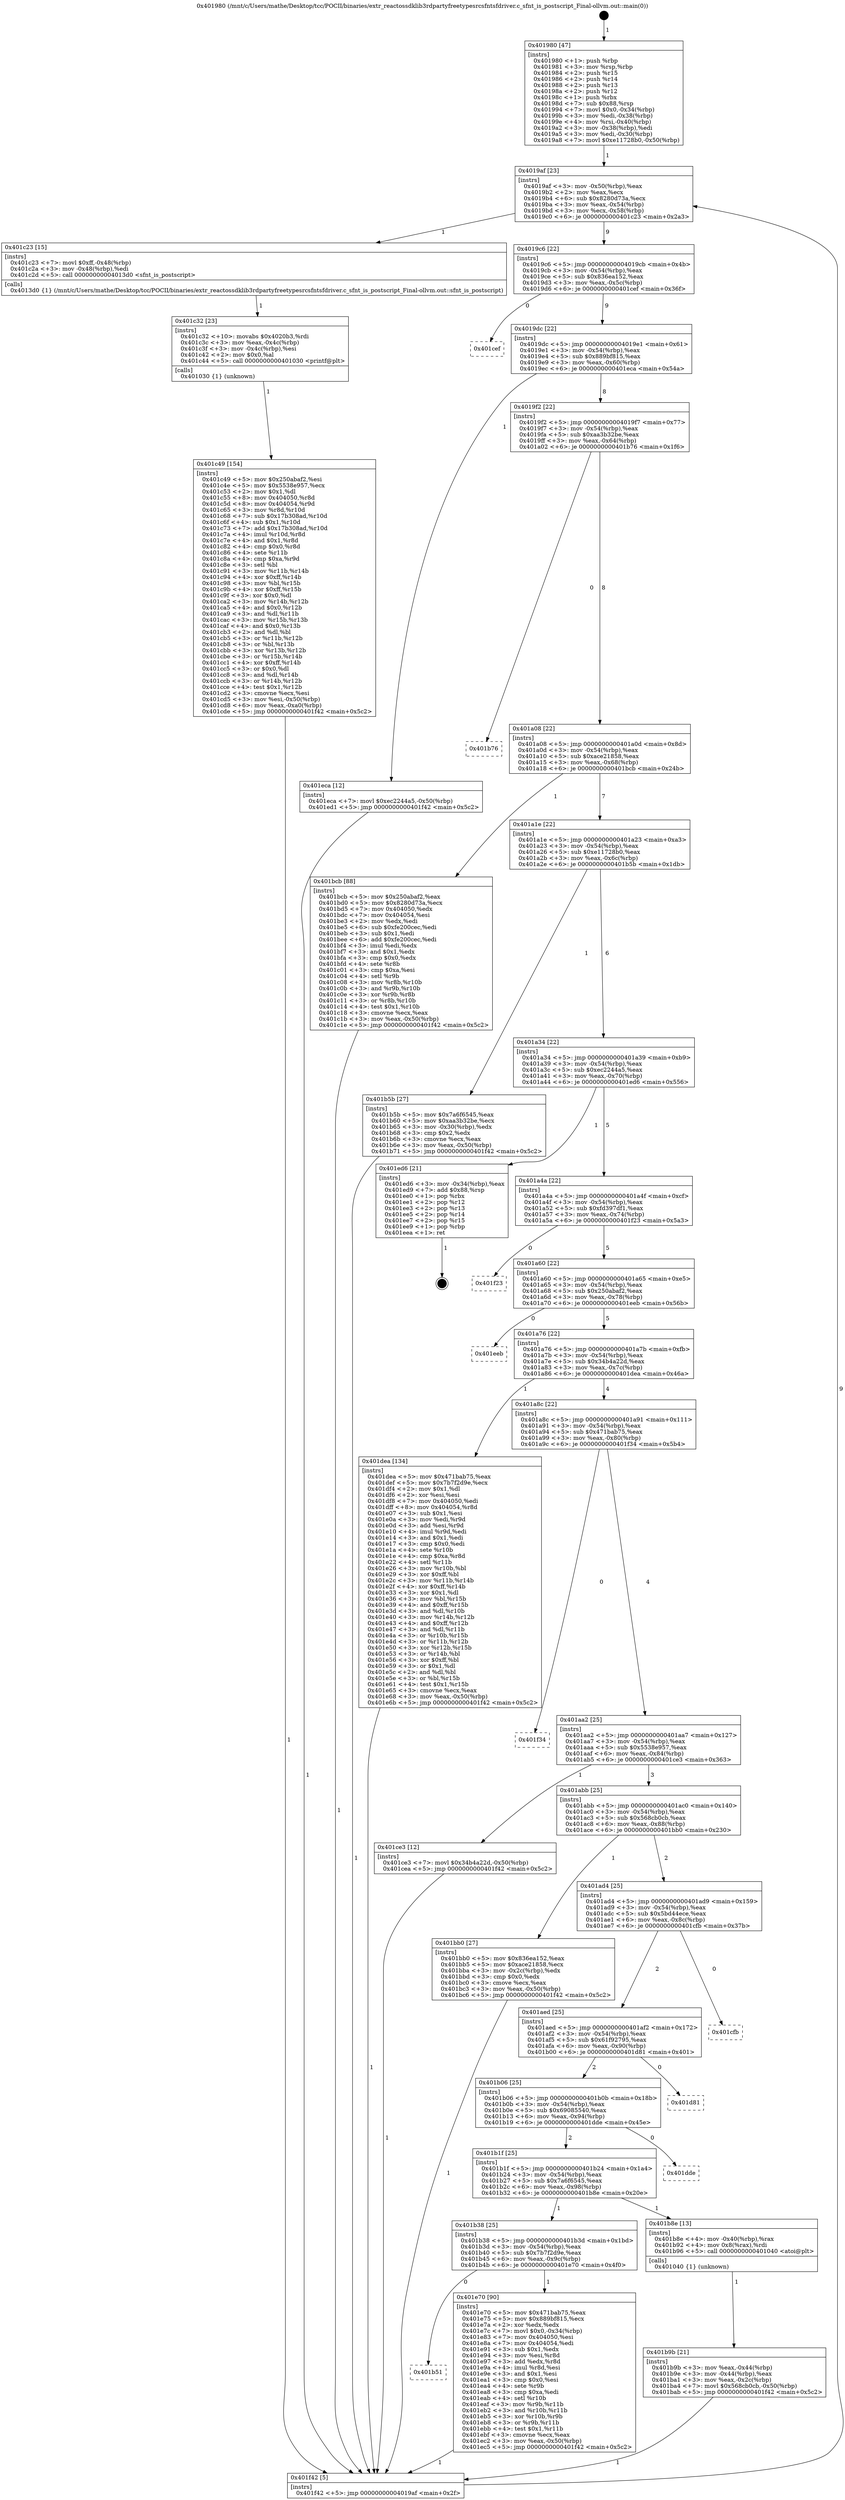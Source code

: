 digraph "0x401980" {
  label = "0x401980 (/mnt/c/Users/mathe/Desktop/tcc/POCII/binaries/extr_reactossdklib3rdpartyfreetypesrcsfntsfdriver.c_sfnt_is_postscript_Final-ollvm.out::main(0))"
  labelloc = "t"
  node[shape=record]

  Entry [label="",width=0.3,height=0.3,shape=circle,fillcolor=black,style=filled]
  "0x4019af" [label="{
     0x4019af [23]\l
     | [instrs]\l
     &nbsp;&nbsp;0x4019af \<+3\>: mov -0x50(%rbp),%eax\l
     &nbsp;&nbsp;0x4019b2 \<+2\>: mov %eax,%ecx\l
     &nbsp;&nbsp;0x4019b4 \<+6\>: sub $0x8280d73a,%ecx\l
     &nbsp;&nbsp;0x4019ba \<+3\>: mov %eax,-0x54(%rbp)\l
     &nbsp;&nbsp;0x4019bd \<+3\>: mov %ecx,-0x58(%rbp)\l
     &nbsp;&nbsp;0x4019c0 \<+6\>: je 0000000000401c23 \<main+0x2a3\>\l
  }"]
  "0x401c23" [label="{
     0x401c23 [15]\l
     | [instrs]\l
     &nbsp;&nbsp;0x401c23 \<+7\>: movl $0xff,-0x48(%rbp)\l
     &nbsp;&nbsp;0x401c2a \<+3\>: mov -0x48(%rbp),%edi\l
     &nbsp;&nbsp;0x401c2d \<+5\>: call 00000000004013d0 \<sfnt_is_postscript\>\l
     | [calls]\l
     &nbsp;&nbsp;0x4013d0 \{1\} (/mnt/c/Users/mathe/Desktop/tcc/POCII/binaries/extr_reactossdklib3rdpartyfreetypesrcsfntsfdriver.c_sfnt_is_postscript_Final-ollvm.out::sfnt_is_postscript)\l
  }"]
  "0x4019c6" [label="{
     0x4019c6 [22]\l
     | [instrs]\l
     &nbsp;&nbsp;0x4019c6 \<+5\>: jmp 00000000004019cb \<main+0x4b\>\l
     &nbsp;&nbsp;0x4019cb \<+3\>: mov -0x54(%rbp),%eax\l
     &nbsp;&nbsp;0x4019ce \<+5\>: sub $0x836ea152,%eax\l
     &nbsp;&nbsp;0x4019d3 \<+3\>: mov %eax,-0x5c(%rbp)\l
     &nbsp;&nbsp;0x4019d6 \<+6\>: je 0000000000401cef \<main+0x36f\>\l
  }"]
  Exit [label="",width=0.3,height=0.3,shape=circle,fillcolor=black,style=filled,peripheries=2]
  "0x401cef" [label="{
     0x401cef\l
  }", style=dashed]
  "0x4019dc" [label="{
     0x4019dc [22]\l
     | [instrs]\l
     &nbsp;&nbsp;0x4019dc \<+5\>: jmp 00000000004019e1 \<main+0x61\>\l
     &nbsp;&nbsp;0x4019e1 \<+3\>: mov -0x54(%rbp),%eax\l
     &nbsp;&nbsp;0x4019e4 \<+5\>: sub $0x889bf815,%eax\l
     &nbsp;&nbsp;0x4019e9 \<+3\>: mov %eax,-0x60(%rbp)\l
     &nbsp;&nbsp;0x4019ec \<+6\>: je 0000000000401eca \<main+0x54a\>\l
  }"]
  "0x401b51" [label="{
     0x401b51\l
  }", style=dashed]
  "0x401eca" [label="{
     0x401eca [12]\l
     | [instrs]\l
     &nbsp;&nbsp;0x401eca \<+7\>: movl $0xec2244a5,-0x50(%rbp)\l
     &nbsp;&nbsp;0x401ed1 \<+5\>: jmp 0000000000401f42 \<main+0x5c2\>\l
  }"]
  "0x4019f2" [label="{
     0x4019f2 [22]\l
     | [instrs]\l
     &nbsp;&nbsp;0x4019f2 \<+5\>: jmp 00000000004019f7 \<main+0x77\>\l
     &nbsp;&nbsp;0x4019f7 \<+3\>: mov -0x54(%rbp),%eax\l
     &nbsp;&nbsp;0x4019fa \<+5\>: sub $0xaa3b32be,%eax\l
     &nbsp;&nbsp;0x4019ff \<+3\>: mov %eax,-0x64(%rbp)\l
     &nbsp;&nbsp;0x401a02 \<+6\>: je 0000000000401b76 \<main+0x1f6\>\l
  }"]
  "0x401e70" [label="{
     0x401e70 [90]\l
     | [instrs]\l
     &nbsp;&nbsp;0x401e70 \<+5\>: mov $0x471bab75,%eax\l
     &nbsp;&nbsp;0x401e75 \<+5\>: mov $0x889bf815,%ecx\l
     &nbsp;&nbsp;0x401e7a \<+2\>: xor %edx,%edx\l
     &nbsp;&nbsp;0x401e7c \<+7\>: movl $0x0,-0x34(%rbp)\l
     &nbsp;&nbsp;0x401e83 \<+7\>: mov 0x404050,%esi\l
     &nbsp;&nbsp;0x401e8a \<+7\>: mov 0x404054,%edi\l
     &nbsp;&nbsp;0x401e91 \<+3\>: sub $0x1,%edx\l
     &nbsp;&nbsp;0x401e94 \<+3\>: mov %esi,%r8d\l
     &nbsp;&nbsp;0x401e97 \<+3\>: add %edx,%r8d\l
     &nbsp;&nbsp;0x401e9a \<+4\>: imul %r8d,%esi\l
     &nbsp;&nbsp;0x401e9e \<+3\>: and $0x1,%esi\l
     &nbsp;&nbsp;0x401ea1 \<+3\>: cmp $0x0,%esi\l
     &nbsp;&nbsp;0x401ea4 \<+4\>: sete %r9b\l
     &nbsp;&nbsp;0x401ea8 \<+3\>: cmp $0xa,%edi\l
     &nbsp;&nbsp;0x401eab \<+4\>: setl %r10b\l
     &nbsp;&nbsp;0x401eaf \<+3\>: mov %r9b,%r11b\l
     &nbsp;&nbsp;0x401eb2 \<+3\>: and %r10b,%r11b\l
     &nbsp;&nbsp;0x401eb5 \<+3\>: xor %r10b,%r9b\l
     &nbsp;&nbsp;0x401eb8 \<+3\>: or %r9b,%r11b\l
     &nbsp;&nbsp;0x401ebb \<+4\>: test $0x1,%r11b\l
     &nbsp;&nbsp;0x401ebf \<+3\>: cmovne %ecx,%eax\l
     &nbsp;&nbsp;0x401ec2 \<+3\>: mov %eax,-0x50(%rbp)\l
     &nbsp;&nbsp;0x401ec5 \<+5\>: jmp 0000000000401f42 \<main+0x5c2\>\l
  }"]
  "0x401b76" [label="{
     0x401b76\l
  }", style=dashed]
  "0x401a08" [label="{
     0x401a08 [22]\l
     | [instrs]\l
     &nbsp;&nbsp;0x401a08 \<+5\>: jmp 0000000000401a0d \<main+0x8d\>\l
     &nbsp;&nbsp;0x401a0d \<+3\>: mov -0x54(%rbp),%eax\l
     &nbsp;&nbsp;0x401a10 \<+5\>: sub $0xace21858,%eax\l
     &nbsp;&nbsp;0x401a15 \<+3\>: mov %eax,-0x68(%rbp)\l
     &nbsp;&nbsp;0x401a18 \<+6\>: je 0000000000401bcb \<main+0x24b\>\l
  }"]
  "0x401c49" [label="{
     0x401c49 [154]\l
     | [instrs]\l
     &nbsp;&nbsp;0x401c49 \<+5\>: mov $0x250abaf2,%esi\l
     &nbsp;&nbsp;0x401c4e \<+5\>: mov $0x5538e957,%ecx\l
     &nbsp;&nbsp;0x401c53 \<+2\>: mov $0x1,%dl\l
     &nbsp;&nbsp;0x401c55 \<+8\>: mov 0x404050,%r8d\l
     &nbsp;&nbsp;0x401c5d \<+8\>: mov 0x404054,%r9d\l
     &nbsp;&nbsp;0x401c65 \<+3\>: mov %r8d,%r10d\l
     &nbsp;&nbsp;0x401c68 \<+7\>: sub $0x17b308ad,%r10d\l
     &nbsp;&nbsp;0x401c6f \<+4\>: sub $0x1,%r10d\l
     &nbsp;&nbsp;0x401c73 \<+7\>: add $0x17b308ad,%r10d\l
     &nbsp;&nbsp;0x401c7a \<+4\>: imul %r10d,%r8d\l
     &nbsp;&nbsp;0x401c7e \<+4\>: and $0x1,%r8d\l
     &nbsp;&nbsp;0x401c82 \<+4\>: cmp $0x0,%r8d\l
     &nbsp;&nbsp;0x401c86 \<+4\>: sete %r11b\l
     &nbsp;&nbsp;0x401c8a \<+4\>: cmp $0xa,%r9d\l
     &nbsp;&nbsp;0x401c8e \<+3\>: setl %bl\l
     &nbsp;&nbsp;0x401c91 \<+3\>: mov %r11b,%r14b\l
     &nbsp;&nbsp;0x401c94 \<+4\>: xor $0xff,%r14b\l
     &nbsp;&nbsp;0x401c98 \<+3\>: mov %bl,%r15b\l
     &nbsp;&nbsp;0x401c9b \<+4\>: xor $0xff,%r15b\l
     &nbsp;&nbsp;0x401c9f \<+3\>: xor $0x0,%dl\l
     &nbsp;&nbsp;0x401ca2 \<+3\>: mov %r14b,%r12b\l
     &nbsp;&nbsp;0x401ca5 \<+4\>: and $0x0,%r12b\l
     &nbsp;&nbsp;0x401ca9 \<+3\>: and %dl,%r11b\l
     &nbsp;&nbsp;0x401cac \<+3\>: mov %r15b,%r13b\l
     &nbsp;&nbsp;0x401caf \<+4\>: and $0x0,%r13b\l
     &nbsp;&nbsp;0x401cb3 \<+2\>: and %dl,%bl\l
     &nbsp;&nbsp;0x401cb5 \<+3\>: or %r11b,%r12b\l
     &nbsp;&nbsp;0x401cb8 \<+3\>: or %bl,%r13b\l
     &nbsp;&nbsp;0x401cbb \<+3\>: xor %r13b,%r12b\l
     &nbsp;&nbsp;0x401cbe \<+3\>: or %r15b,%r14b\l
     &nbsp;&nbsp;0x401cc1 \<+4\>: xor $0xff,%r14b\l
     &nbsp;&nbsp;0x401cc5 \<+3\>: or $0x0,%dl\l
     &nbsp;&nbsp;0x401cc8 \<+3\>: and %dl,%r14b\l
     &nbsp;&nbsp;0x401ccb \<+3\>: or %r14b,%r12b\l
     &nbsp;&nbsp;0x401cce \<+4\>: test $0x1,%r12b\l
     &nbsp;&nbsp;0x401cd2 \<+3\>: cmovne %ecx,%esi\l
     &nbsp;&nbsp;0x401cd5 \<+3\>: mov %esi,-0x50(%rbp)\l
     &nbsp;&nbsp;0x401cd8 \<+6\>: mov %eax,-0xa0(%rbp)\l
     &nbsp;&nbsp;0x401cde \<+5\>: jmp 0000000000401f42 \<main+0x5c2\>\l
  }"]
  "0x401bcb" [label="{
     0x401bcb [88]\l
     | [instrs]\l
     &nbsp;&nbsp;0x401bcb \<+5\>: mov $0x250abaf2,%eax\l
     &nbsp;&nbsp;0x401bd0 \<+5\>: mov $0x8280d73a,%ecx\l
     &nbsp;&nbsp;0x401bd5 \<+7\>: mov 0x404050,%edx\l
     &nbsp;&nbsp;0x401bdc \<+7\>: mov 0x404054,%esi\l
     &nbsp;&nbsp;0x401be3 \<+2\>: mov %edx,%edi\l
     &nbsp;&nbsp;0x401be5 \<+6\>: sub $0xfe200cec,%edi\l
     &nbsp;&nbsp;0x401beb \<+3\>: sub $0x1,%edi\l
     &nbsp;&nbsp;0x401bee \<+6\>: add $0xfe200cec,%edi\l
     &nbsp;&nbsp;0x401bf4 \<+3\>: imul %edi,%edx\l
     &nbsp;&nbsp;0x401bf7 \<+3\>: and $0x1,%edx\l
     &nbsp;&nbsp;0x401bfa \<+3\>: cmp $0x0,%edx\l
     &nbsp;&nbsp;0x401bfd \<+4\>: sete %r8b\l
     &nbsp;&nbsp;0x401c01 \<+3\>: cmp $0xa,%esi\l
     &nbsp;&nbsp;0x401c04 \<+4\>: setl %r9b\l
     &nbsp;&nbsp;0x401c08 \<+3\>: mov %r8b,%r10b\l
     &nbsp;&nbsp;0x401c0b \<+3\>: and %r9b,%r10b\l
     &nbsp;&nbsp;0x401c0e \<+3\>: xor %r9b,%r8b\l
     &nbsp;&nbsp;0x401c11 \<+3\>: or %r8b,%r10b\l
     &nbsp;&nbsp;0x401c14 \<+4\>: test $0x1,%r10b\l
     &nbsp;&nbsp;0x401c18 \<+3\>: cmovne %ecx,%eax\l
     &nbsp;&nbsp;0x401c1b \<+3\>: mov %eax,-0x50(%rbp)\l
     &nbsp;&nbsp;0x401c1e \<+5\>: jmp 0000000000401f42 \<main+0x5c2\>\l
  }"]
  "0x401a1e" [label="{
     0x401a1e [22]\l
     | [instrs]\l
     &nbsp;&nbsp;0x401a1e \<+5\>: jmp 0000000000401a23 \<main+0xa3\>\l
     &nbsp;&nbsp;0x401a23 \<+3\>: mov -0x54(%rbp),%eax\l
     &nbsp;&nbsp;0x401a26 \<+5\>: sub $0xe11728b0,%eax\l
     &nbsp;&nbsp;0x401a2b \<+3\>: mov %eax,-0x6c(%rbp)\l
     &nbsp;&nbsp;0x401a2e \<+6\>: je 0000000000401b5b \<main+0x1db\>\l
  }"]
  "0x401c32" [label="{
     0x401c32 [23]\l
     | [instrs]\l
     &nbsp;&nbsp;0x401c32 \<+10\>: movabs $0x4020b3,%rdi\l
     &nbsp;&nbsp;0x401c3c \<+3\>: mov %eax,-0x4c(%rbp)\l
     &nbsp;&nbsp;0x401c3f \<+3\>: mov -0x4c(%rbp),%esi\l
     &nbsp;&nbsp;0x401c42 \<+2\>: mov $0x0,%al\l
     &nbsp;&nbsp;0x401c44 \<+5\>: call 0000000000401030 \<printf@plt\>\l
     | [calls]\l
     &nbsp;&nbsp;0x401030 \{1\} (unknown)\l
  }"]
  "0x401b5b" [label="{
     0x401b5b [27]\l
     | [instrs]\l
     &nbsp;&nbsp;0x401b5b \<+5\>: mov $0x7a6f6545,%eax\l
     &nbsp;&nbsp;0x401b60 \<+5\>: mov $0xaa3b32be,%ecx\l
     &nbsp;&nbsp;0x401b65 \<+3\>: mov -0x30(%rbp),%edx\l
     &nbsp;&nbsp;0x401b68 \<+3\>: cmp $0x2,%edx\l
     &nbsp;&nbsp;0x401b6b \<+3\>: cmovne %ecx,%eax\l
     &nbsp;&nbsp;0x401b6e \<+3\>: mov %eax,-0x50(%rbp)\l
     &nbsp;&nbsp;0x401b71 \<+5\>: jmp 0000000000401f42 \<main+0x5c2\>\l
  }"]
  "0x401a34" [label="{
     0x401a34 [22]\l
     | [instrs]\l
     &nbsp;&nbsp;0x401a34 \<+5\>: jmp 0000000000401a39 \<main+0xb9\>\l
     &nbsp;&nbsp;0x401a39 \<+3\>: mov -0x54(%rbp),%eax\l
     &nbsp;&nbsp;0x401a3c \<+5\>: sub $0xec2244a5,%eax\l
     &nbsp;&nbsp;0x401a41 \<+3\>: mov %eax,-0x70(%rbp)\l
     &nbsp;&nbsp;0x401a44 \<+6\>: je 0000000000401ed6 \<main+0x556\>\l
  }"]
  "0x401f42" [label="{
     0x401f42 [5]\l
     | [instrs]\l
     &nbsp;&nbsp;0x401f42 \<+5\>: jmp 00000000004019af \<main+0x2f\>\l
  }"]
  "0x401980" [label="{
     0x401980 [47]\l
     | [instrs]\l
     &nbsp;&nbsp;0x401980 \<+1\>: push %rbp\l
     &nbsp;&nbsp;0x401981 \<+3\>: mov %rsp,%rbp\l
     &nbsp;&nbsp;0x401984 \<+2\>: push %r15\l
     &nbsp;&nbsp;0x401986 \<+2\>: push %r14\l
     &nbsp;&nbsp;0x401988 \<+2\>: push %r13\l
     &nbsp;&nbsp;0x40198a \<+2\>: push %r12\l
     &nbsp;&nbsp;0x40198c \<+1\>: push %rbx\l
     &nbsp;&nbsp;0x40198d \<+7\>: sub $0x88,%rsp\l
     &nbsp;&nbsp;0x401994 \<+7\>: movl $0x0,-0x34(%rbp)\l
     &nbsp;&nbsp;0x40199b \<+3\>: mov %edi,-0x38(%rbp)\l
     &nbsp;&nbsp;0x40199e \<+4\>: mov %rsi,-0x40(%rbp)\l
     &nbsp;&nbsp;0x4019a2 \<+3\>: mov -0x38(%rbp),%edi\l
     &nbsp;&nbsp;0x4019a5 \<+3\>: mov %edi,-0x30(%rbp)\l
     &nbsp;&nbsp;0x4019a8 \<+7\>: movl $0xe11728b0,-0x50(%rbp)\l
  }"]
  "0x401b9b" [label="{
     0x401b9b [21]\l
     | [instrs]\l
     &nbsp;&nbsp;0x401b9b \<+3\>: mov %eax,-0x44(%rbp)\l
     &nbsp;&nbsp;0x401b9e \<+3\>: mov -0x44(%rbp),%eax\l
     &nbsp;&nbsp;0x401ba1 \<+3\>: mov %eax,-0x2c(%rbp)\l
     &nbsp;&nbsp;0x401ba4 \<+7\>: movl $0x568cb0cb,-0x50(%rbp)\l
     &nbsp;&nbsp;0x401bab \<+5\>: jmp 0000000000401f42 \<main+0x5c2\>\l
  }"]
  "0x401ed6" [label="{
     0x401ed6 [21]\l
     | [instrs]\l
     &nbsp;&nbsp;0x401ed6 \<+3\>: mov -0x34(%rbp),%eax\l
     &nbsp;&nbsp;0x401ed9 \<+7\>: add $0x88,%rsp\l
     &nbsp;&nbsp;0x401ee0 \<+1\>: pop %rbx\l
     &nbsp;&nbsp;0x401ee1 \<+2\>: pop %r12\l
     &nbsp;&nbsp;0x401ee3 \<+2\>: pop %r13\l
     &nbsp;&nbsp;0x401ee5 \<+2\>: pop %r14\l
     &nbsp;&nbsp;0x401ee7 \<+2\>: pop %r15\l
     &nbsp;&nbsp;0x401ee9 \<+1\>: pop %rbp\l
     &nbsp;&nbsp;0x401eea \<+1\>: ret\l
  }"]
  "0x401a4a" [label="{
     0x401a4a [22]\l
     | [instrs]\l
     &nbsp;&nbsp;0x401a4a \<+5\>: jmp 0000000000401a4f \<main+0xcf\>\l
     &nbsp;&nbsp;0x401a4f \<+3\>: mov -0x54(%rbp),%eax\l
     &nbsp;&nbsp;0x401a52 \<+5\>: sub $0xfd397df1,%eax\l
     &nbsp;&nbsp;0x401a57 \<+3\>: mov %eax,-0x74(%rbp)\l
     &nbsp;&nbsp;0x401a5a \<+6\>: je 0000000000401f23 \<main+0x5a3\>\l
  }"]
  "0x401b38" [label="{
     0x401b38 [25]\l
     | [instrs]\l
     &nbsp;&nbsp;0x401b38 \<+5\>: jmp 0000000000401b3d \<main+0x1bd\>\l
     &nbsp;&nbsp;0x401b3d \<+3\>: mov -0x54(%rbp),%eax\l
     &nbsp;&nbsp;0x401b40 \<+5\>: sub $0x7b7f2d9e,%eax\l
     &nbsp;&nbsp;0x401b45 \<+6\>: mov %eax,-0x9c(%rbp)\l
     &nbsp;&nbsp;0x401b4b \<+6\>: je 0000000000401e70 \<main+0x4f0\>\l
  }"]
  "0x401f23" [label="{
     0x401f23\l
  }", style=dashed]
  "0x401a60" [label="{
     0x401a60 [22]\l
     | [instrs]\l
     &nbsp;&nbsp;0x401a60 \<+5\>: jmp 0000000000401a65 \<main+0xe5\>\l
     &nbsp;&nbsp;0x401a65 \<+3\>: mov -0x54(%rbp),%eax\l
     &nbsp;&nbsp;0x401a68 \<+5\>: sub $0x250abaf2,%eax\l
     &nbsp;&nbsp;0x401a6d \<+3\>: mov %eax,-0x78(%rbp)\l
     &nbsp;&nbsp;0x401a70 \<+6\>: je 0000000000401eeb \<main+0x56b\>\l
  }"]
  "0x401b8e" [label="{
     0x401b8e [13]\l
     | [instrs]\l
     &nbsp;&nbsp;0x401b8e \<+4\>: mov -0x40(%rbp),%rax\l
     &nbsp;&nbsp;0x401b92 \<+4\>: mov 0x8(%rax),%rdi\l
     &nbsp;&nbsp;0x401b96 \<+5\>: call 0000000000401040 \<atoi@plt\>\l
     | [calls]\l
     &nbsp;&nbsp;0x401040 \{1\} (unknown)\l
  }"]
  "0x401eeb" [label="{
     0x401eeb\l
  }", style=dashed]
  "0x401a76" [label="{
     0x401a76 [22]\l
     | [instrs]\l
     &nbsp;&nbsp;0x401a76 \<+5\>: jmp 0000000000401a7b \<main+0xfb\>\l
     &nbsp;&nbsp;0x401a7b \<+3\>: mov -0x54(%rbp),%eax\l
     &nbsp;&nbsp;0x401a7e \<+5\>: sub $0x34b4a22d,%eax\l
     &nbsp;&nbsp;0x401a83 \<+3\>: mov %eax,-0x7c(%rbp)\l
     &nbsp;&nbsp;0x401a86 \<+6\>: je 0000000000401dea \<main+0x46a\>\l
  }"]
  "0x401b1f" [label="{
     0x401b1f [25]\l
     | [instrs]\l
     &nbsp;&nbsp;0x401b1f \<+5\>: jmp 0000000000401b24 \<main+0x1a4\>\l
     &nbsp;&nbsp;0x401b24 \<+3\>: mov -0x54(%rbp),%eax\l
     &nbsp;&nbsp;0x401b27 \<+5\>: sub $0x7a6f6545,%eax\l
     &nbsp;&nbsp;0x401b2c \<+6\>: mov %eax,-0x98(%rbp)\l
     &nbsp;&nbsp;0x401b32 \<+6\>: je 0000000000401b8e \<main+0x20e\>\l
  }"]
  "0x401dea" [label="{
     0x401dea [134]\l
     | [instrs]\l
     &nbsp;&nbsp;0x401dea \<+5\>: mov $0x471bab75,%eax\l
     &nbsp;&nbsp;0x401def \<+5\>: mov $0x7b7f2d9e,%ecx\l
     &nbsp;&nbsp;0x401df4 \<+2\>: mov $0x1,%dl\l
     &nbsp;&nbsp;0x401df6 \<+2\>: xor %esi,%esi\l
     &nbsp;&nbsp;0x401df8 \<+7\>: mov 0x404050,%edi\l
     &nbsp;&nbsp;0x401dff \<+8\>: mov 0x404054,%r8d\l
     &nbsp;&nbsp;0x401e07 \<+3\>: sub $0x1,%esi\l
     &nbsp;&nbsp;0x401e0a \<+3\>: mov %edi,%r9d\l
     &nbsp;&nbsp;0x401e0d \<+3\>: add %esi,%r9d\l
     &nbsp;&nbsp;0x401e10 \<+4\>: imul %r9d,%edi\l
     &nbsp;&nbsp;0x401e14 \<+3\>: and $0x1,%edi\l
     &nbsp;&nbsp;0x401e17 \<+3\>: cmp $0x0,%edi\l
     &nbsp;&nbsp;0x401e1a \<+4\>: sete %r10b\l
     &nbsp;&nbsp;0x401e1e \<+4\>: cmp $0xa,%r8d\l
     &nbsp;&nbsp;0x401e22 \<+4\>: setl %r11b\l
     &nbsp;&nbsp;0x401e26 \<+3\>: mov %r10b,%bl\l
     &nbsp;&nbsp;0x401e29 \<+3\>: xor $0xff,%bl\l
     &nbsp;&nbsp;0x401e2c \<+3\>: mov %r11b,%r14b\l
     &nbsp;&nbsp;0x401e2f \<+4\>: xor $0xff,%r14b\l
     &nbsp;&nbsp;0x401e33 \<+3\>: xor $0x1,%dl\l
     &nbsp;&nbsp;0x401e36 \<+3\>: mov %bl,%r15b\l
     &nbsp;&nbsp;0x401e39 \<+4\>: and $0xff,%r15b\l
     &nbsp;&nbsp;0x401e3d \<+3\>: and %dl,%r10b\l
     &nbsp;&nbsp;0x401e40 \<+3\>: mov %r14b,%r12b\l
     &nbsp;&nbsp;0x401e43 \<+4\>: and $0xff,%r12b\l
     &nbsp;&nbsp;0x401e47 \<+3\>: and %dl,%r11b\l
     &nbsp;&nbsp;0x401e4a \<+3\>: or %r10b,%r15b\l
     &nbsp;&nbsp;0x401e4d \<+3\>: or %r11b,%r12b\l
     &nbsp;&nbsp;0x401e50 \<+3\>: xor %r12b,%r15b\l
     &nbsp;&nbsp;0x401e53 \<+3\>: or %r14b,%bl\l
     &nbsp;&nbsp;0x401e56 \<+3\>: xor $0xff,%bl\l
     &nbsp;&nbsp;0x401e59 \<+3\>: or $0x1,%dl\l
     &nbsp;&nbsp;0x401e5c \<+2\>: and %dl,%bl\l
     &nbsp;&nbsp;0x401e5e \<+3\>: or %bl,%r15b\l
     &nbsp;&nbsp;0x401e61 \<+4\>: test $0x1,%r15b\l
     &nbsp;&nbsp;0x401e65 \<+3\>: cmovne %ecx,%eax\l
     &nbsp;&nbsp;0x401e68 \<+3\>: mov %eax,-0x50(%rbp)\l
     &nbsp;&nbsp;0x401e6b \<+5\>: jmp 0000000000401f42 \<main+0x5c2\>\l
  }"]
  "0x401a8c" [label="{
     0x401a8c [22]\l
     | [instrs]\l
     &nbsp;&nbsp;0x401a8c \<+5\>: jmp 0000000000401a91 \<main+0x111\>\l
     &nbsp;&nbsp;0x401a91 \<+3\>: mov -0x54(%rbp),%eax\l
     &nbsp;&nbsp;0x401a94 \<+5\>: sub $0x471bab75,%eax\l
     &nbsp;&nbsp;0x401a99 \<+3\>: mov %eax,-0x80(%rbp)\l
     &nbsp;&nbsp;0x401a9c \<+6\>: je 0000000000401f34 \<main+0x5b4\>\l
  }"]
  "0x401dde" [label="{
     0x401dde\l
  }", style=dashed]
  "0x401f34" [label="{
     0x401f34\l
  }", style=dashed]
  "0x401aa2" [label="{
     0x401aa2 [25]\l
     | [instrs]\l
     &nbsp;&nbsp;0x401aa2 \<+5\>: jmp 0000000000401aa7 \<main+0x127\>\l
     &nbsp;&nbsp;0x401aa7 \<+3\>: mov -0x54(%rbp),%eax\l
     &nbsp;&nbsp;0x401aaa \<+5\>: sub $0x5538e957,%eax\l
     &nbsp;&nbsp;0x401aaf \<+6\>: mov %eax,-0x84(%rbp)\l
     &nbsp;&nbsp;0x401ab5 \<+6\>: je 0000000000401ce3 \<main+0x363\>\l
  }"]
  "0x401b06" [label="{
     0x401b06 [25]\l
     | [instrs]\l
     &nbsp;&nbsp;0x401b06 \<+5\>: jmp 0000000000401b0b \<main+0x18b\>\l
     &nbsp;&nbsp;0x401b0b \<+3\>: mov -0x54(%rbp),%eax\l
     &nbsp;&nbsp;0x401b0e \<+5\>: sub $0x69085540,%eax\l
     &nbsp;&nbsp;0x401b13 \<+6\>: mov %eax,-0x94(%rbp)\l
     &nbsp;&nbsp;0x401b19 \<+6\>: je 0000000000401dde \<main+0x45e\>\l
  }"]
  "0x401ce3" [label="{
     0x401ce3 [12]\l
     | [instrs]\l
     &nbsp;&nbsp;0x401ce3 \<+7\>: movl $0x34b4a22d,-0x50(%rbp)\l
     &nbsp;&nbsp;0x401cea \<+5\>: jmp 0000000000401f42 \<main+0x5c2\>\l
  }"]
  "0x401abb" [label="{
     0x401abb [25]\l
     | [instrs]\l
     &nbsp;&nbsp;0x401abb \<+5\>: jmp 0000000000401ac0 \<main+0x140\>\l
     &nbsp;&nbsp;0x401ac0 \<+3\>: mov -0x54(%rbp),%eax\l
     &nbsp;&nbsp;0x401ac3 \<+5\>: sub $0x568cb0cb,%eax\l
     &nbsp;&nbsp;0x401ac8 \<+6\>: mov %eax,-0x88(%rbp)\l
     &nbsp;&nbsp;0x401ace \<+6\>: je 0000000000401bb0 \<main+0x230\>\l
  }"]
  "0x401d81" [label="{
     0x401d81\l
  }", style=dashed]
  "0x401bb0" [label="{
     0x401bb0 [27]\l
     | [instrs]\l
     &nbsp;&nbsp;0x401bb0 \<+5\>: mov $0x836ea152,%eax\l
     &nbsp;&nbsp;0x401bb5 \<+5\>: mov $0xace21858,%ecx\l
     &nbsp;&nbsp;0x401bba \<+3\>: mov -0x2c(%rbp),%edx\l
     &nbsp;&nbsp;0x401bbd \<+3\>: cmp $0x0,%edx\l
     &nbsp;&nbsp;0x401bc0 \<+3\>: cmove %ecx,%eax\l
     &nbsp;&nbsp;0x401bc3 \<+3\>: mov %eax,-0x50(%rbp)\l
     &nbsp;&nbsp;0x401bc6 \<+5\>: jmp 0000000000401f42 \<main+0x5c2\>\l
  }"]
  "0x401ad4" [label="{
     0x401ad4 [25]\l
     | [instrs]\l
     &nbsp;&nbsp;0x401ad4 \<+5\>: jmp 0000000000401ad9 \<main+0x159\>\l
     &nbsp;&nbsp;0x401ad9 \<+3\>: mov -0x54(%rbp),%eax\l
     &nbsp;&nbsp;0x401adc \<+5\>: sub $0x5bd44ece,%eax\l
     &nbsp;&nbsp;0x401ae1 \<+6\>: mov %eax,-0x8c(%rbp)\l
     &nbsp;&nbsp;0x401ae7 \<+6\>: je 0000000000401cfb \<main+0x37b\>\l
  }"]
  "0x401aed" [label="{
     0x401aed [25]\l
     | [instrs]\l
     &nbsp;&nbsp;0x401aed \<+5\>: jmp 0000000000401af2 \<main+0x172\>\l
     &nbsp;&nbsp;0x401af2 \<+3\>: mov -0x54(%rbp),%eax\l
     &nbsp;&nbsp;0x401af5 \<+5\>: sub $0x61f92795,%eax\l
     &nbsp;&nbsp;0x401afa \<+6\>: mov %eax,-0x90(%rbp)\l
     &nbsp;&nbsp;0x401b00 \<+6\>: je 0000000000401d81 \<main+0x401\>\l
  }"]
  "0x401cfb" [label="{
     0x401cfb\l
  }", style=dashed]
  Entry -> "0x401980" [label=" 1"]
  "0x4019af" -> "0x401c23" [label=" 1"]
  "0x4019af" -> "0x4019c6" [label=" 9"]
  "0x401ed6" -> Exit [label=" 1"]
  "0x4019c6" -> "0x401cef" [label=" 0"]
  "0x4019c6" -> "0x4019dc" [label=" 9"]
  "0x401eca" -> "0x401f42" [label=" 1"]
  "0x4019dc" -> "0x401eca" [label=" 1"]
  "0x4019dc" -> "0x4019f2" [label=" 8"]
  "0x401e70" -> "0x401f42" [label=" 1"]
  "0x4019f2" -> "0x401b76" [label=" 0"]
  "0x4019f2" -> "0x401a08" [label=" 8"]
  "0x401b38" -> "0x401b51" [label=" 0"]
  "0x401a08" -> "0x401bcb" [label=" 1"]
  "0x401a08" -> "0x401a1e" [label=" 7"]
  "0x401b38" -> "0x401e70" [label=" 1"]
  "0x401a1e" -> "0x401b5b" [label=" 1"]
  "0x401a1e" -> "0x401a34" [label=" 6"]
  "0x401b5b" -> "0x401f42" [label=" 1"]
  "0x401980" -> "0x4019af" [label=" 1"]
  "0x401f42" -> "0x4019af" [label=" 9"]
  "0x401dea" -> "0x401f42" [label=" 1"]
  "0x401a34" -> "0x401ed6" [label=" 1"]
  "0x401a34" -> "0x401a4a" [label=" 5"]
  "0x401ce3" -> "0x401f42" [label=" 1"]
  "0x401a4a" -> "0x401f23" [label=" 0"]
  "0x401a4a" -> "0x401a60" [label=" 5"]
  "0x401c49" -> "0x401f42" [label=" 1"]
  "0x401a60" -> "0x401eeb" [label=" 0"]
  "0x401a60" -> "0x401a76" [label=" 5"]
  "0x401c32" -> "0x401c49" [label=" 1"]
  "0x401a76" -> "0x401dea" [label=" 1"]
  "0x401a76" -> "0x401a8c" [label=" 4"]
  "0x401bcb" -> "0x401f42" [label=" 1"]
  "0x401a8c" -> "0x401f34" [label=" 0"]
  "0x401a8c" -> "0x401aa2" [label=" 4"]
  "0x401bb0" -> "0x401f42" [label=" 1"]
  "0x401aa2" -> "0x401ce3" [label=" 1"]
  "0x401aa2" -> "0x401abb" [label=" 3"]
  "0x401b8e" -> "0x401b9b" [label=" 1"]
  "0x401abb" -> "0x401bb0" [label=" 1"]
  "0x401abb" -> "0x401ad4" [label=" 2"]
  "0x401b1f" -> "0x401b38" [label=" 1"]
  "0x401ad4" -> "0x401cfb" [label=" 0"]
  "0x401ad4" -> "0x401aed" [label=" 2"]
  "0x401b1f" -> "0x401b8e" [label=" 1"]
  "0x401aed" -> "0x401d81" [label=" 0"]
  "0x401aed" -> "0x401b06" [label=" 2"]
  "0x401b9b" -> "0x401f42" [label=" 1"]
  "0x401b06" -> "0x401dde" [label=" 0"]
  "0x401b06" -> "0x401b1f" [label=" 2"]
  "0x401c23" -> "0x401c32" [label=" 1"]
}
